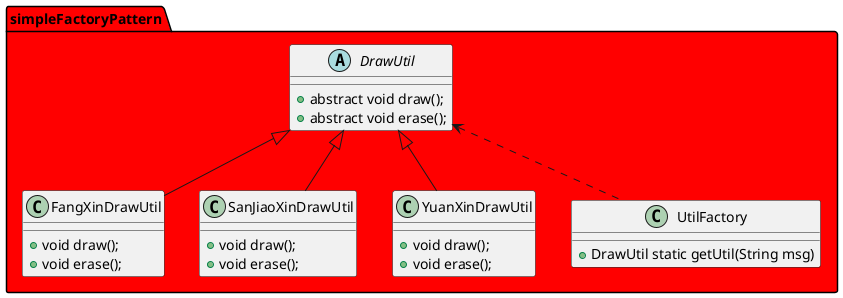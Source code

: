 @startuml


package "simpleFactoryPattern" #red{
abstract class DrawUtil{
    + abstract void draw();
    + abstract void erase();
}

class FangXinDrawUtil{
    + void draw();
    + void erase();
}
class SanJiaoXinDrawUtil{
    + void draw();
    + void erase();
}
class YuanXinDrawUtil{
    + void draw();
    + void erase();
}

DrawUtil<|--FangXinDrawUtil
DrawUtil <|--SanJiaoXinDrawUtil
DrawUtil <|--YuanXinDrawUtil

class UtilFactory{
    + DrawUtil static getUtil(String msg)
}
DrawUtil <.. UtilFactory
}

@enduml